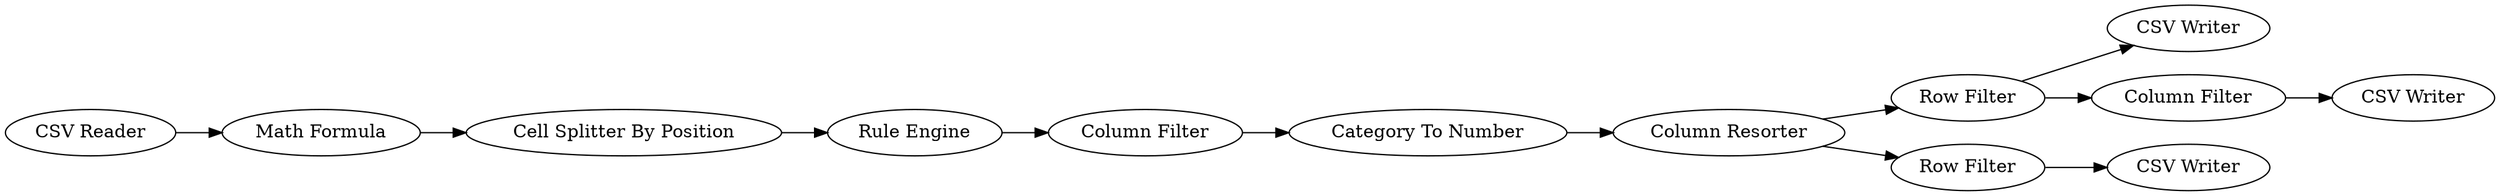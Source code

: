 digraph {
	4 -> 5
	13 -> 6
	1 -> 2
	8 -> 10
	3 -> 4
	5 -> 13
	8 -> 11
	11 -> 12
	2 -> 3
	7 -> 9
	6 -> 7
	6 -> 8
	5 [label="Column Filter"]
	13 [label="Category To Number"]
	1 [label="CSV Reader"]
	7 [label="Row Filter"]
	9 [label="CSV Writer"]
	11 [label="Column Filter"]
	4 [label="Rule Engine"]
	6 [label="Column Resorter"]
	8 [label="Row Filter"]
	12 [label="CSV Writer"]
	3 [label="Cell Splitter By Position"]
	2 [label="Math Formula"]
	10 [label="CSV Writer"]
	rankdir=LR
}
